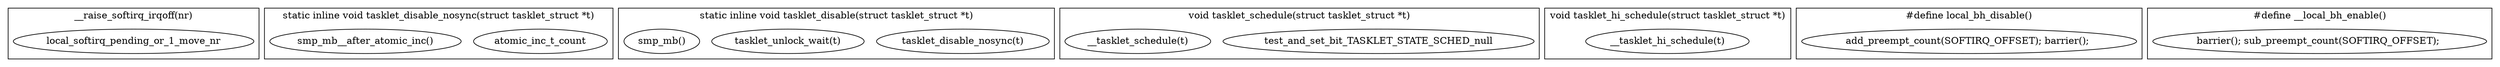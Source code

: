digraph interrupt_h{
        subgraph cluster___raise_softirq_irqoff{
                label="__raise_softirq_irqoff(nr)";
                local_softirq_pending_or_1_move_nr[label="local_softirq_pending_or_1_move_nr"];
        }

        subgraph cluster_tasklet_disable_nosync{
                label="static inline void tasklet_disable_nosync(struct tasklet_struct *t)";
                atomic_inc_t_count[label="atomic_inc_t_count"];
                smp_mb__after_atomic_inc[label="smp_mb__after_atomic_inc()"];
        }

        subgraph cluster_tasllet_disable{
                label="static inline void tasklet_disable(struct tasklet_struct *t)";
                tasklet_disable_nosync[label="tasklet_disable_nosync(t)"];
                tasklet_unlock_wait[label="tasklet_unlock_wait(t)"]
                smp_mb[label="smp_mb()"];
        }

        subgraph cluster_tasklet_schedule{
                label="void tasklet_schedule(struct tasklet_struct *t)";
                test_and_set_bit_TASKLET_STATE_SCHED_null[label="test_and_set_bit_TASKLET_STATE_SCHED_null"];
                __tasklet_schedule_t[label="__tasklet_schedule(t)"];
        }

        subgraph cluster_tasklet_hi_schedule{
                label="void tasklet_hi_schedule(struct tasklet_struct *t)";
                test_and_set_bit_TASKLET_STATE_SCHED_null[label="test_and_set_bit_TASKLET_STATE_SCHED_null"];
                __tasklet_hi_schedule_t[label="__tasklet_hi_schedule(t)"];
        }

        subgraph cluster_local_bh_disable{
				label="#define local_bh_disable()";
				add_preempt_count[label="add_preempt_count(SOFTIRQ_OFFSET); barrier(); "];
		}

		subgraph cluster___local_bh_enable{
				label="#define __local_bh_enable()";
				sub_preempt_count[label="barrier(); sub_preempt_count(SOFTIRQ_OFFSET); "];
		}
}

